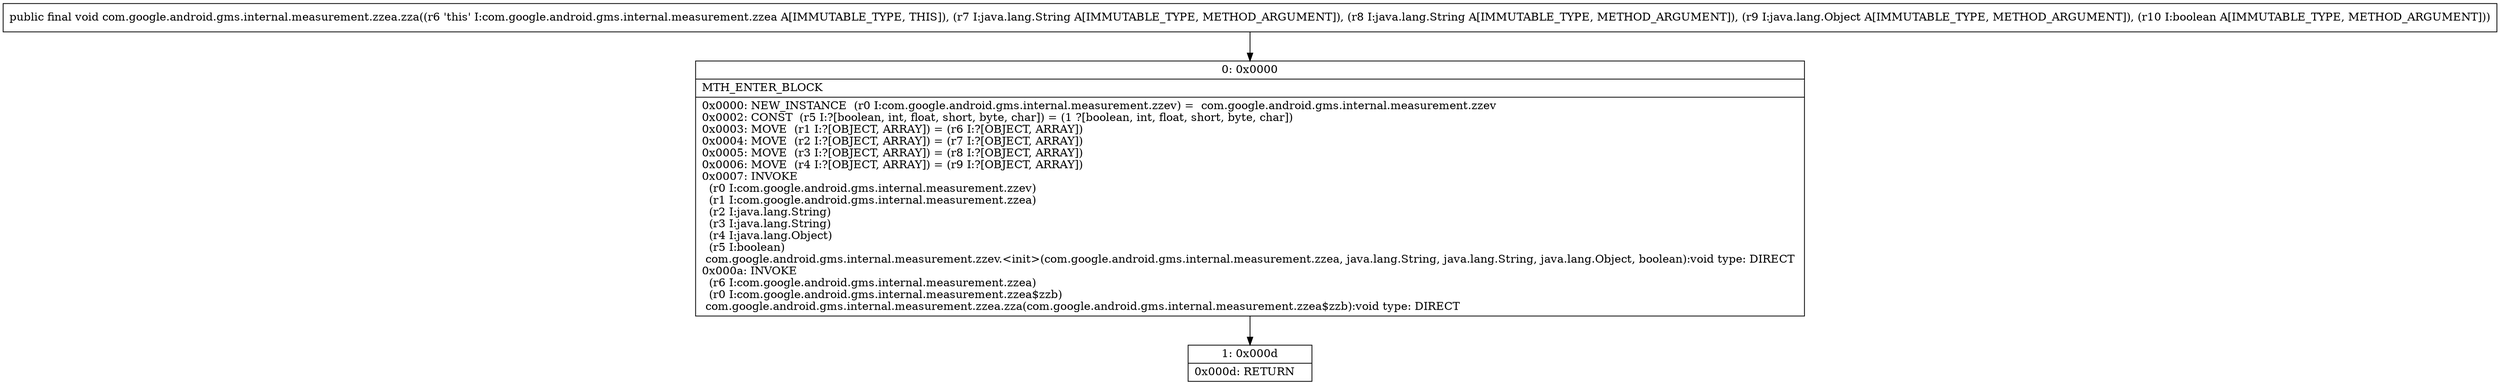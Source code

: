 digraph "CFG forcom.google.android.gms.internal.measurement.zzea.zza(Ljava\/lang\/String;Ljava\/lang\/String;Ljava\/lang\/Object;Z)V" {
Node_0 [shape=record,label="{0\:\ 0x0000|MTH_ENTER_BLOCK\l|0x0000: NEW_INSTANCE  (r0 I:com.google.android.gms.internal.measurement.zzev) =  com.google.android.gms.internal.measurement.zzev \l0x0002: CONST  (r5 I:?[boolean, int, float, short, byte, char]) = (1 ?[boolean, int, float, short, byte, char]) \l0x0003: MOVE  (r1 I:?[OBJECT, ARRAY]) = (r6 I:?[OBJECT, ARRAY]) \l0x0004: MOVE  (r2 I:?[OBJECT, ARRAY]) = (r7 I:?[OBJECT, ARRAY]) \l0x0005: MOVE  (r3 I:?[OBJECT, ARRAY]) = (r8 I:?[OBJECT, ARRAY]) \l0x0006: MOVE  (r4 I:?[OBJECT, ARRAY]) = (r9 I:?[OBJECT, ARRAY]) \l0x0007: INVOKE  \l  (r0 I:com.google.android.gms.internal.measurement.zzev)\l  (r1 I:com.google.android.gms.internal.measurement.zzea)\l  (r2 I:java.lang.String)\l  (r3 I:java.lang.String)\l  (r4 I:java.lang.Object)\l  (r5 I:boolean)\l com.google.android.gms.internal.measurement.zzev.\<init\>(com.google.android.gms.internal.measurement.zzea, java.lang.String, java.lang.String, java.lang.Object, boolean):void type: DIRECT \l0x000a: INVOKE  \l  (r6 I:com.google.android.gms.internal.measurement.zzea)\l  (r0 I:com.google.android.gms.internal.measurement.zzea$zzb)\l com.google.android.gms.internal.measurement.zzea.zza(com.google.android.gms.internal.measurement.zzea$zzb):void type: DIRECT \l}"];
Node_1 [shape=record,label="{1\:\ 0x000d|0x000d: RETURN   \l}"];
MethodNode[shape=record,label="{public final void com.google.android.gms.internal.measurement.zzea.zza((r6 'this' I:com.google.android.gms.internal.measurement.zzea A[IMMUTABLE_TYPE, THIS]), (r7 I:java.lang.String A[IMMUTABLE_TYPE, METHOD_ARGUMENT]), (r8 I:java.lang.String A[IMMUTABLE_TYPE, METHOD_ARGUMENT]), (r9 I:java.lang.Object A[IMMUTABLE_TYPE, METHOD_ARGUMENT]), (r10 I:boolean A[IMMUTABLE_TYPE, METHOD_ARGUMENT])) }"];
MethodNode -> Node_0;
Node_0 -> Node_1;
}

